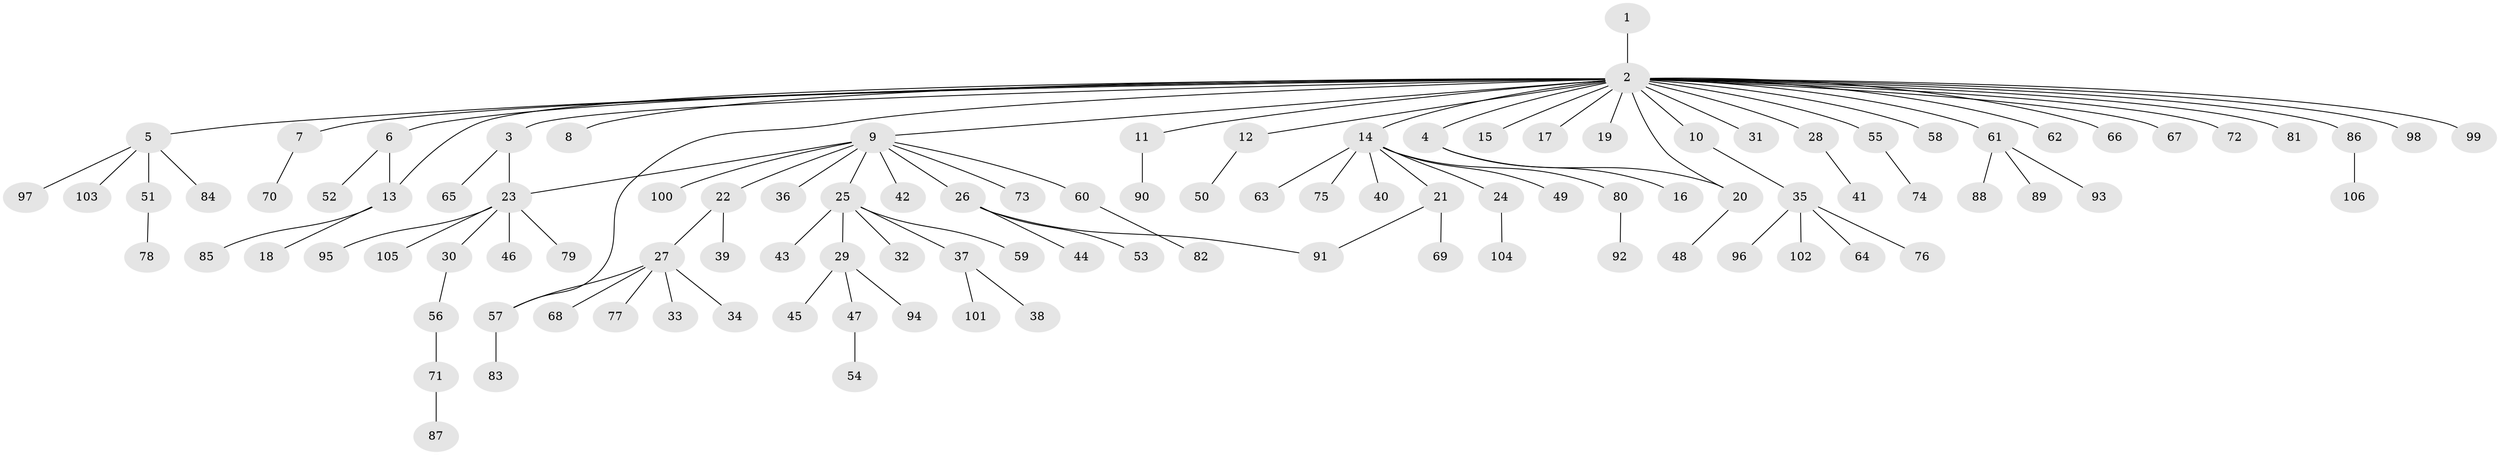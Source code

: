 // Generated by graph-tools (version 1.1) at 2025/11/02/27/25 16:11:13]
// undirected, 106 vertices, 110 edges
graph export_dot {
graph [start="1"]
  node [color=gray90,style=filled];
  1;
  2;
  3;
  4;
  5;
  6;
  7;
  8;
  9;
  10;
  11;
  12;
  13;
  14;
  15;
  16;
  17;
  18;
  19;
  20;
  21;
  22;
  23;
  24;
  25;
  26;
  27;
  28;
  29;
  30;
  31;
  32;
  33;
  34;
  35;
  36;
  37;
  38;
  39;
  40;
  41;
  42;
  43;
  44;
  45;
  46;
  47;
  48;
  49;
  50;
  51;
  52;
  53;
  54;
  55;
  56;
  57;
  58;
  59;
  60;
  61;
  62;
  63;
  64;
  65;
  66;
  67;
  68;
  69;
  70;
  71;
  72;
  73;
  74;
  75;
  76;
  77;
  78;
  79;
  80;
  81;
  82;
  83;
  84;
  85;
  86;
  87;
  88;
  89;
  90;
  91;
  92;
  93;
  94;
  95;
  96;
  97;
  98;
  99;
  100;
  101;
  102;
  103;
  104;
  105;
  106;
  1 -- 2;
  2 -- 3;
  2 -- 4;
  2 -- 5;
  2 -- 6;
  2 -- 7;
  2 -- 8;
  2 -- 9;
  2 -- 10;
  2 -- 11;
  2 -- 12;
  2 -- 13;
  2 -- 14;
  2 -- 15;
  2 -- 17;
  2 -- 19;
  2 -- 20;
  2 -- 28;
  2 -- 31;
  2 -- 55;
  2 -- 57;
  2 -- 58;
  2 -- 61;
  2 -- 62;
  2 -- 66;
  2 -- 67;
  2 -- 72;
  2 -- 81;
  2 -- 86;
  2 -- 98;
  2 -- 99;
  3 -- 23;
  3 -- 65;
  4 -- 16;
  4 -- 20;
  5 -- 51;
  5 -- 84;
  5 -- 97;
  5 -- 103;
  6 -- 13;
  6 -- 52;
  7 -- 70;
  9 -- 22;
  9 -- 23;
  9 -- 25;
  9 -- 26;
  9 -- 36;
  9 -- 42;
  9 -- 60;
  9 -- 73;
  9 -- 100;
  10 -- 35;
  11 -- 90;
  12 -- 50;
  13 -- 18;
  13 -- 85;
  14 -- 21;
  14 -- 24;
  14 -- 40;
  14 -- 49;
  14 -- 63;
  14 -- 75;
  14 -- 80;
  20 -- 48;
  21 -- 69;
  21 -- 91;
  22 -- 27;
  22 -- 39;
  23 -- 30;
  23 -- 46;
  23 -- 79;
  23 -- 95;
  23 -- 105;
  24 -- 104;
  25 -- 29;
  25 -- 32;
  25 -- 37;
  25 -- 43;
  25 -- 59;
  26 -- 44;
  26 -- 53;
  26 -- 91;
  27 -- 33;
  27 -- 34;
  27 -- 57;
  27 -- 68;
  27 -- 77;
  28 -- 41;
  29 -- 45;
  29 -- 47;
  29 -- 94;
  30 -- 56;
  35 -- 64;
  35 -- 76;
  35 -- 96;
  35 -- 102;
  37 -- 38;
  37 -- 101;
  47 -- 54;
  51 -- 78;
  55 -- 74;
  56 -- 71;
  57 -- 83;
  60 -- 82;
  61 -- 88;
  61 -- 89;
  61 -- 93;
  71 -- 87;
  80 -- 92;
  86 -- 106;
}
